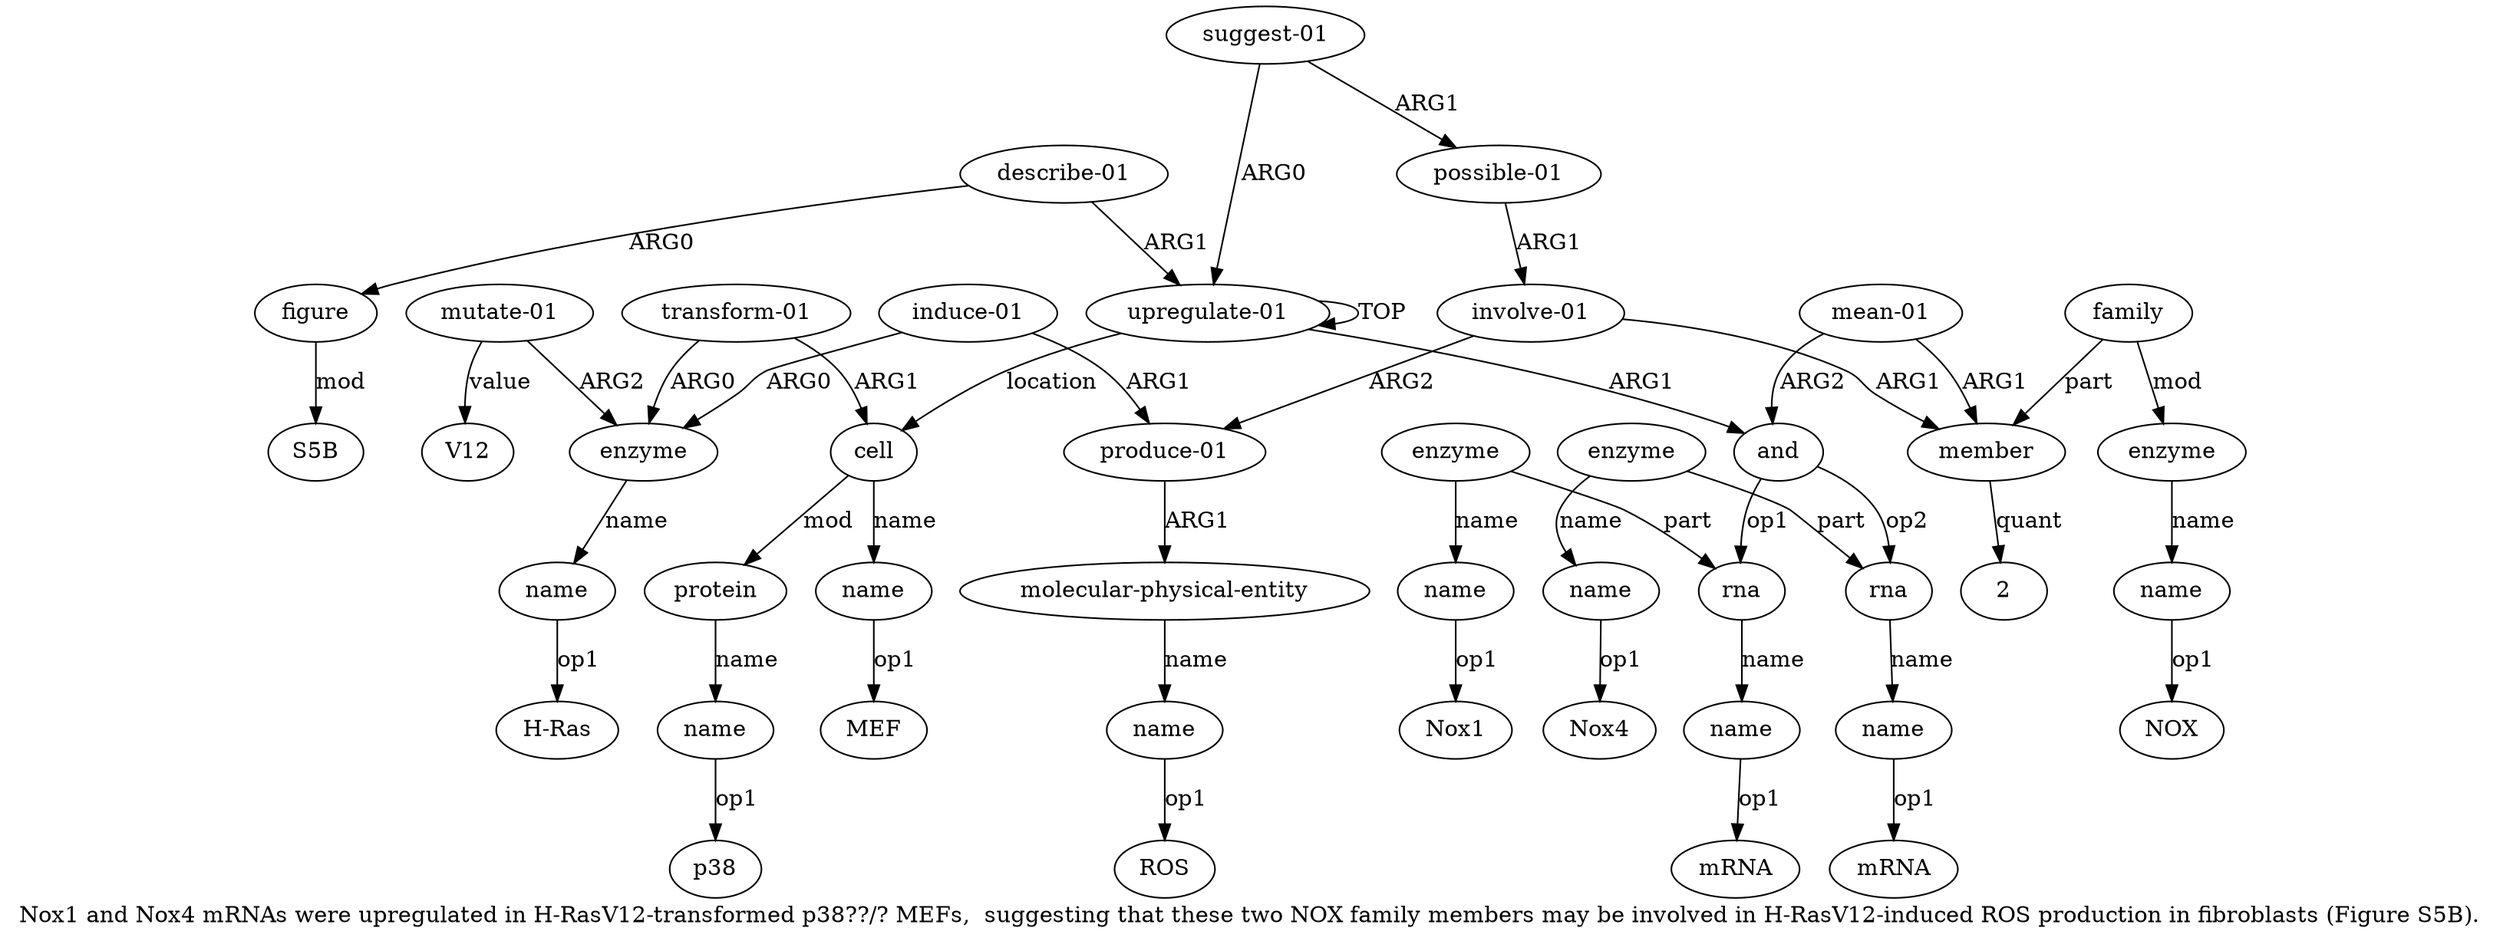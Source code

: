 digraph  {
	graph [label="Nox1 and Nox4 mRNAs were upregulated in H-RasV12-transformed p38??/? MEFs,  suggesting that these two NOX family members may be \
involved in H-RasV12-induced ROS production in fibroblasts (Figure S5B)."];
	node [label="\N"];
	a20	 [color=black,
		gold_ind=20,
		gold_label=name,
		label=name,
		test_ind=20,
		test_label=name];
	"a20 ROS"	 [color=black,
		gold_ind=-1,
		gold_label=ROS,
		label=ROS,
		test_ind=-1,
		test_label=ROS];
	a20 -> "a20 ROS" [key=0,
	color=black,
	gold_label=op1,
	label=op1,
	test_label=op1];
a21 [color=black,
	gold_ind=21,
	gold_label="induce-01",
	label="induce-01",
	test_ind=21,
	test_label="induce-01"];
a22 [color=black,
	gold_ind=22,
	gold_label=enzyme,
	label=enzyme,
	test_ind=22,
	test_label=enzyme];
a21 -> a22 [key=0,
color=black,
gold_label=ARG0,
label=ARG0,
test_label=ARG0];
a18 [color=black,
gold_ind=18,
gold_label="produce-01",
label="produce-01",
test_ind=18,
test_label="produce-01"];
a21 -> a18 [key=0,
color=black,
gold_label=ARG1,
label=ARG1,
test_label=ARG1];
a23 [color=black,
gold_ind=23,
gold_label=name,
label=name,
test_ind=23,
test_label=name];
a22 -> a23 [key=0,
color=black,
gold_label=name,
label=name,
test_label=name];
"a23 H-Ras" [color=black,
gold_ind=-1,
gold_label="H-Ras",
label="H-Ras",
test_ind=-1,
test_label="H-Ras"];
a23 -> "a23 H-Ras" [key=0,
color=black,
gold_label=op1,
label=op1,
test_label=op1];
a24 [color=black,
gold_ind=24,
gold_label="mutate-01",
label="mutate-01",
test_ind=24,
test_label="mutate-01"];
a24 -> a22 [key=0,
color=black,
gold_label=ARG2,
label=ARG2,
test_label=ARG2];
"a24 V12" [color=black,
gold_ind=-1,
gold_label=V12,
label=V12,
test_ind=-1,
test_label=V12];
a24 -> "a24 V12" [key=0,
color=black,
gold_label=value,
label=value,
test_label=value];
a25 [color=black,
gold_ind=25,
gold_label="describe-01",
label="describe-01",
test_ind=25,
test_label="describe-01"];
a26 [color=black,
gold_ind=26,
gold_label=figure,
label=figure,
test_ind=26,
test_label=figure];
a25 -> a26 [key=0,
color=black,
gold_label=ARG0,
label=ARG0,
test_label=ARG0];
a0 [color=black,
gold_ind=0,
gold_label="upregulate-01",
label="upregulate-01",
test_ind=0,
test_label="upregulate-01"];
a25 -> a0 [key=0,
color=black,
gold_label=ARG1,
label=ARG1,
test_label=ARG1];
"a26 S5B" [color=black,
gold_ind=-1,
gold_label=S5B,
label=S5B,
test_ind=-1,
test_label=S5B];
a26 -> "a26 S5B" [key=0,
color=black,
gold_label=mod,
label=mod,
test_label=mod];
a27 [color=black,
gold_ind=27,
gold_label=cell,
label=cell,
test_ind=27,
test_label=cell];
a28 [color=black,
gold_ind=28,
gold_label=name,
label=name,
test_ind=28,
test_label=name];
a27 -> a28 [key=0,
color=black,
gold_label=name,
label=name,
test_label=name];
a29 [color=black,
gold_ind=29,
gold_label=protein,
label=protein,
test_ind=29,
test_label=protein];
a27 -> a29 [key=0,
color=black,
gold_label=mod,
label=mod,
test_label=mod];
"a28 MEF" [color=black,
gold_ind=-1,
gold_label=MEF,
label=MEF,
test_ind=-1,
test_label=MEF];
a28 -> "a28 MEF" [key=0,
color=black,
gold_label=op1,
label=op1,
test_label=op1];
a30 [color=black,
gold_ind=30,
gold_label=name,
label=name,
test_ind=30,
test_label=name];
a29 -> a30 [key=0,
color=black,
gold_label=name,
label=name,
test_label=name];
a31 [color=black,
gold_ind=31,
gold_label="transform-01",
label="transform-01",
test_ind=31,
test_label="transform-01"];
a31 -> a22 [key=0,
color=black,
gold_label=ARG0,
label=ARG0,
test_label=ARG0];
a31 -> a27 [key=0,
color=black,
gold_label=ARG1,
label=ARG1,
test_label=ARG1];
"a16 NOX" [color=black,
gold_ind=-1,
gold_label=NOX,
label=NOX,
test_ind=-1,
test_label=NOX];
"a30 p38" [color=black,
gold_ind=-1,
gold_label=p38,
label=p38,
test_ind=-1,
test_label=p38];
a30 -> "a30 p38" [key=0,
color=black,
gold_label=op1,
label=op1,
test_label=op1];
"a3 mRNA" [color=black,
gold_ind=-1,
gold_label=mRNA,
label=mRNA,
test_ind=-1,
test_label=mRNA];
"a7 mRNA" [color=black,
gold_ind=-1,
gold_label=mRNA,
label=mRNA,
test_ind=-1,
test_label=mRNA];
"a5 Nox1" [color=black,
gold_ind=-1,
gold_label=Nox1,
label=Nox1,
test_ind=-1,
test_label=Nox1];
a15 [color=black,
gold_ind=15,
gold_label=enzyme,
label=enzyme,
test_ind=15,
test_label=enzyme];
a16 [color=black,
gold_ind=16,
gold_label=name,
label=name,
test_ind=16,
test_label=name];
a15 -> a16 [key=0,
color=black,
gold_label=name,
label=name,
test_label=name];
a14 [color=black,
gold_ind=14,
gold_label=family,
label=family,
test_ind=14,
test_label=family];
a14 -> a15 [key=0,
color=black,
gold_label=mod,
label=mod,
test_label=mod];
a13 [color=black,
gold_ind=13,
gold_label=member,
label=member,
test_ind=13,
test_label=member];
a14 -> a13 [key=0,
color=black,
gold_label=part,
label=part,
test_label=part];
a17 [color=black,
gold_ind=17,
gold_label="mean-01",
label="mean-01",
test_ind=17,
test_label="mean-01"];
a17 -> a13 [key=0,
color=black,
gold_label=ARG1,
label=ARG1,
test_label=ARG1];
a1 [color=black,
gold_ind=1,
gold_label=and,
label=and,
test_ind=1,
test_label=and];
a17 -> a1 [key=0,
color=black,
gold_label=ARG2,
label=ARG2,
test_label=ARG2];
a16 -> "a16 NOX" [key=0,
color=black,
gold_label=op1,
label=op1,
test_label=op1];
a11 [color=black,
gold_ind=11,
gold_label="possible-01",
label="possible-01",
test_ind=11,
test_label="possible-01"];
a12 [color=black,
gold_ind=12,
gold_label="involve-01",
label="involve-01",
test_ind=12,
test_label="involve-01"];
a11 -> a12 [key=0,
color=black,
gold_label=ARG1,
label=ARG1,
test_label=ARG1];
a10 [color=black,
gold_ind=10,
gold_label="suggest-01",
label="suggest-01",
test_ind=10,
test_label="suggest-01"];
a10 -> a11 [key=0,
color=black,
gold_label=ARG1,
label=ARG1,
test_label=ARG1];
a10 -> a0 [key=0,
color=black,
gold_label=ARG0,
label=ARG0,
test_label=ARG0];
"a13 2" [color=black,
gold_ind=-1,
gold_label=2,
label=2,
test_ind=-1,
test_label=2];
a13 -> "a13 2" [key=0,
color=black,
gold_label=quant,
label=quant,
test_label=quant];
a12 -> a13 [key=0,
color=black,
gold_label=ARG1,
label=ARG1,
test_label=ARG1];
a12 -> a18 [key=0,
color=black,
gold_label=ARG2,
label=ARG2,
test_label=ARG2];
a19 [color=black,
gold_ind=19,
gold_label="molecular-physical-entity",
label="molecular-physical-entity",
test_ind=19,
test_label="molecular-physical-entity"];
a19 -> a20 [key=0,
color=black,
gold_label=name,
label=name,
test_label=name];
a18 -> a19 [key=0,
color=black,
gold_label=ARG1,
label=ARG1,
test_label=ARG1];
a2 [color=black,
gold_ind=2,
gold_label=rna,
label=rna,
test_ind=2,
test_label=rna];
a1 -> a2 [key=0,
color=black,
gold_label=op1,
label=op1,
test_label=op1];
a6 [color=black,
gold_ind=6,
gold_label=rna,
label=rna,
test_ind=6,
test_label=rna];
a1 -> a6 [key=0,
color=black,
gold_label=op2,
label=op2,
test_label=op2];
a0 -> a27 [key=0,
color=black,
gold_label=location,
label=location,
test_label=location];
a0 -> a1 [key=0,
color=black,
gold_label=ARG1,
label=ARG1,
test_label=ARG1];
a0 -> a0 [key=0,
color=black,
gold_label=TOP,
label=TOP,
test_label=TOP];
a3 [color=black,
gold_ind=3,
gold_label=name,
label=name,
test_ind=3,
test_label=name];
a3 -> "a3 mRNA" [key=0,
color=black,
gold_label=op1,
label=op1,
test_label=op1];
a2 -> a3 [key=0,
color=black,
gold_label=name,
label=name,
test_label=name];
a5 [color=black,
gold_ind=5,
gold_label=name,
label=name,
test_ind=5,
test_label=name];
a5 -> "a5 Nox1" [key=0,
color=black,
gold_label=op1,
label=op1,
test_label=op1];
a4 [color=black,
gold_ind=4,
gold_label=enzyme,
label=enzyme,
test_ind=4,
test_label=enzyme];
a4 -> a2 [key=0,
color=black,
gold_label=part,
label=part,
test_label=part];
a4 -> a5 [key=0,
color=black,
gold_label=name,
label=name,
test_label=name];
a7 [color=black,
gold_ind=7,
gold_label=name,
label=name,
test_ind=7,
test_label=name];
a7 -> "a7 mRNA" [key=0,
color=black,
gold_label=op1,
label=op1,
test_label=op1];
a6 -> a7 [key=0,
color=black,
gold_label=name,
label=name,
test_label=name];
a9 [color=black,
gold_ind=9,
gold_label=name,
label=name,
test_ind=9,
test_label=name];
"a9 Nox4" [color=black,
gold_ind=-1,
gold_label=Nox4,
label=Nox4,
test_ind=-1,
test_label=Nox4];
a9 -> "a9 Nox4" [key=0,
color=black,
gold_label=op1,
label=op1,
test_label=op1];
a8 [color=black,
gold_ind=8,
gold_label=enzyme,
label=enzyme,
test_ind=8,
test_label=enzyme];
a8 -> a6 [key=0,
color=black,
gold_label=part,
label=part,
test_label=part];
a8 -> a9 [key=0,
color=black,
gold_label=name,
label=name,
test_label=name];
}
